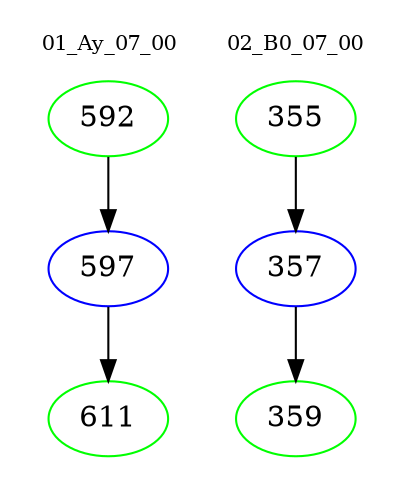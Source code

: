 digraph{
subgraph cluster_0 {
color = white
label = "01_Ay_07_00";
fontsize=10;
T0_592 [label="592", color="green"]
T0_592 -> T0_597 [color="black"]
T0_597 [label="597", color="blue"]
T0_597 -> T0_611 [color="black"]
T0_611 [label="611", color="green"]
}
subgraph cluster_1 {
color = white
label = "02_B0_07_00";
fontsize=10;
T1_355 [label="355", color="green"]
T1_355 -> T1_357 [color="black"]
T1_357 [label="357", color="blue"]
T1_357 -> T1_359 [color="black"]
T1_359 [label="359", color="green"]
}
}
